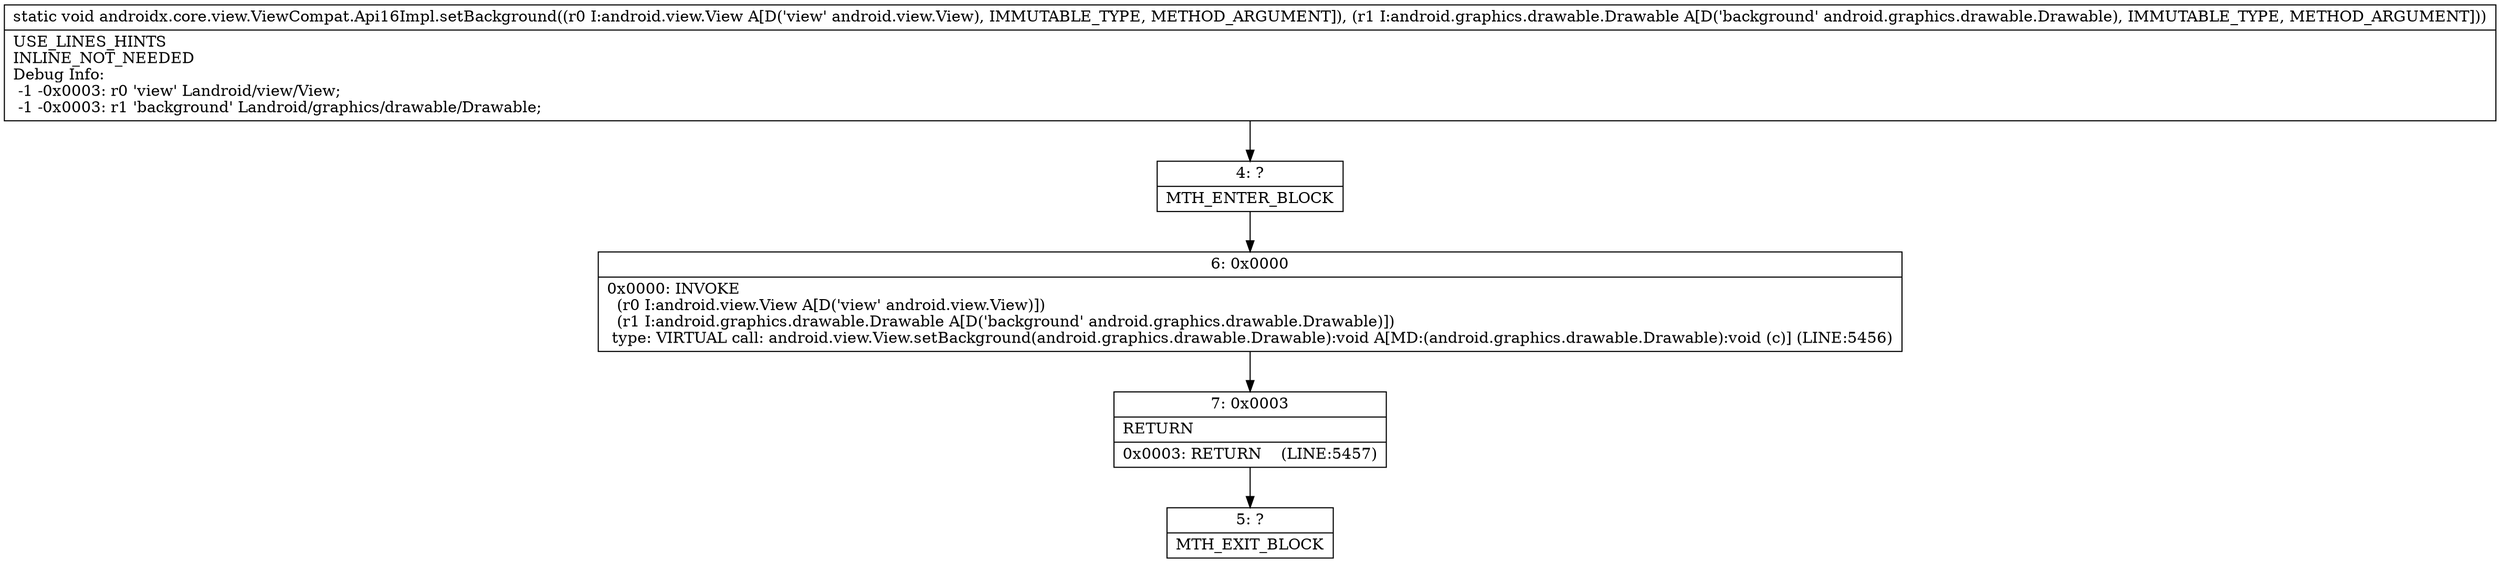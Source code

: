 digraph "CFG forandroidx.core.view.ViewCompat.Api16Impl.setBackground(Landroid\/view\/View;Landroid\/graphics\/drawable\/Drawable;)V" {
Node_4 [shape=record,label="{4\:\ ?|MTH_ENTER_BLOCK\l}"];
Node_6 [shape=record,label="{6\:\ 0x0000|0x0000: INVOKE  \l  (r0 I:android.view.View A[D('view' android.view.View)])\l  (r1 I:android.graphics.drawable.Drawable A[D('background' android.graphics.drawable.Drawable)])\l type: VIRTUAL call: android.view.View.setBackground(android.graphics.drawable.Drawable):void A[MD:(android.graphics.drawable.Drawable):void (c)] (LINE:5456)\l}"];
Node_7 [shape=record,label="{7\:\ 0x0003|RETURN\l|0x0003: RETURN    (LINE:5457)\l}"];
Node_5 [shape=record,label="{5\:\ ?|MTH_EXIT_BLOCK\l}"];
MethodNode[shape=record,label="{static void androidx.core.view.ViewCompat.Api16Impl.setBackground((r0 I:android.view.View A[D('view' android.view.View), IMMUTABLE_TYPE, METHOD_ARGUMENT]), (r1 I:android.graphics.drawable.Drawable A[D('background' android.graphics.drawable.Drawable), IMMUTABLE_TYPE, METHOD_ARGUMENT]))  | USE_LINES_HINTS\lINLINE_NOT_NEEDED\lDebug Info:\l  \-1 \-0x0003: r0 'view' Landroid\/view\/View;\l  \-1 \-0x0003: r1 'background' Landroid\/graphics\/drawable\/Drawable;\l}"];
MethodNode -> Node_4;Node_4 -> Node_6;
Node_6 -> Node_7;
Node_7 -> Node_5;
}

